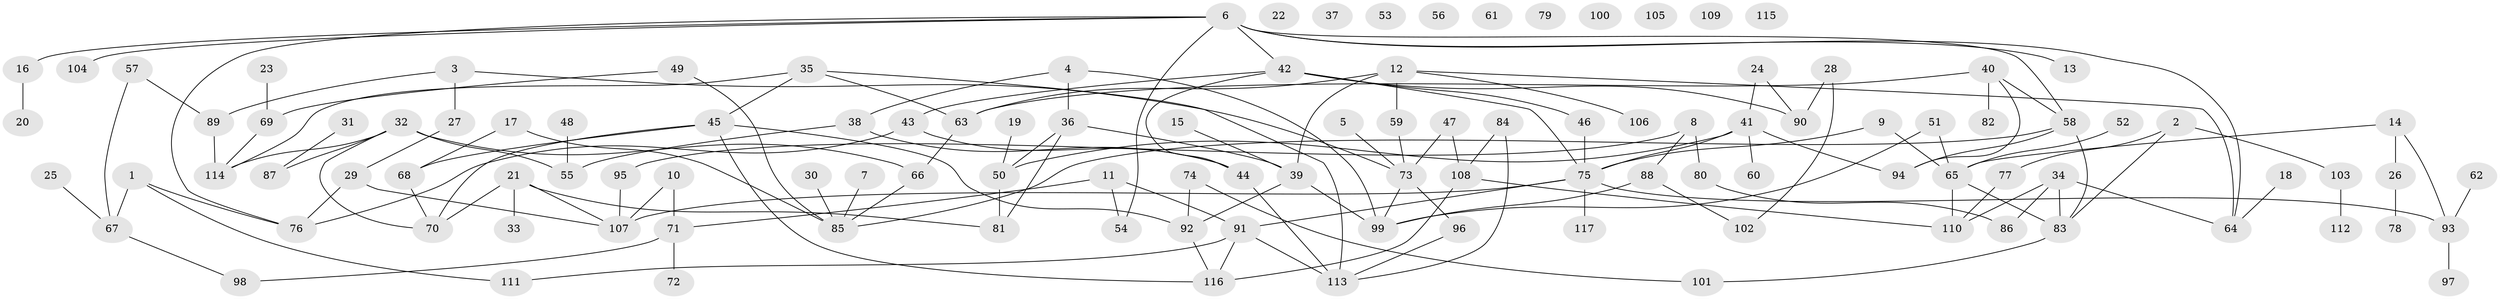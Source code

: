 // Generated by graph-tools (version 1.1) at 2025/33/03/09/25 02:33:25]
// undirected, 117 vertices, 154 edges
graph export_dot {
graph [start="1"]
  node [color=gray90,style=filled];
  1;
  2;
  3;
  4;
  5;
  6;
  7;
  8;
  9;
  10;
  11;
  12;
  13;
  14;
  15;
  16;
  17;
  18;
  19;
  20;
  21;
  22;
  23;
  24;
  25;
  26;
  27;
  28;
  29;
  30;
  31;
  32;
  33;
  34;
  35;
  36;
  37;
  38;
  39;
  40;
  41;
  42;
  43;
  44;
  45;
  46;
  47;
  48;
  49;
  50;
  51;
  52;
  53;
  54;
  55;
  56;
  57;
  58;
  59;
  60;
  61;
  62;
  63;
  64;
  65;
  66;
  67;
  68;
  69;
  70;
  71;
  72;
  73;
  74;
  75;
  76;
  77;
  78;
  79;
  80;
  81;
  82;
  83;
  84;
  85;
  86;
  87;
  88;
  89;
  90;
  91;
  92;
  93;
  94;
  95;
  96;
  97;
  98;
  99;
  100;
  101;
  102;
  103;
  104;
  105;
  106;
  107;
  108;
  109;
  110;
  111;
  112;
  113;
  114;
  115;
  116;
  117;
  1 -- 67;
  1 -- 76;
  1 -- 111;
  2 -- 77;
  2 -- 83;
  2 -- 103;
  3 -- 27;
  3 -- 73;
  3 -- 89;
  4 -- 36;
  4 -- 38;
  4 -- 99;
  5 -- 73;
  6 -- 13;
  6 -- 16;
  6 -- 42;
  6 -- 54;
  6 -- 58;
  6 -- 64;
  6 -- 76;
  6 -- 104;
  7 -- 85;
  8 -- 80;
  8 -- 88;
  8 -- 95;
  9 -- 65;
  9 -- 75;
  10 -- 71;
  10 -- 107;
  11 -- 54;
  11 -- 71;
  11 -- 91;
  12 -- 39;
  12 -- 59;
  12 -- 63;
  12 -- 64;
  12 -- 106;
  14 -- 26;
  14 -- 65;
  14 -- 93;
  15 -- 39;
  16 -- 20;
  17 -- 68;
  17 -- 85;
  18 -- 64;
  19 -- 50;
  21 -- 33;
  21 -- 70;
  21 -- 81;
  21 -- 107;
  23 -- 69;
  24 -- 41;
  24 -- 90;
  25 -- 67;
  26 -- 78;
  27 -- 29;
  28 -- 90;
  28 -- 102;
  29 -- 76;
  29 -- 107;
  30 -- 85;
  31 -- 87;
  32 -- 55;
  32 -- 66;
  32 -- 70;
  32 -- 87;
  32 -- 114;
  34 -- 64;
  34 -- 83;
  34 -- 86;
  34 -- 110;
  35 -- 45;
  35 -- 63;
  35 -- 113;
  35 -- 114;
  36 -- 39;
  36 -- 50;
  36 -- 81;
  38 -- 44;
  38 -- 55;
  39 -- 92;
  39 -- 99;
  40 -- 58;
  40 -- 63;
  40 -- 82;
  40 -- 94;
  41 -- 50;
  41 -- 60;
  41 -- 75;
  41 -- 94;
  42 -- 43;
  42 -- 44;
  42 -- 46;
  42 -- 75;
  42 -- 90;
  43 -- 44;
  43 -- 76;
  44 -- 113;
  45 -- 68;
  45 -- 70;
  45 -- 92;
  45 -- 116;
  46 -- 75;
  47 -- 73;
  47 -- 108;
  48 -- 55;
  49 -- 69;
  49 -- 85;
  50 -- 81;
  51 -- 65;
  51 -- 99;
  52 -- 65;
  57 -- 67;
  57 -- 89;
  58 -- 83;
  58 -- 85;
  58 -- 94;
  59 -- 73;
  62 -- 93;
  63 -- 66;
  65 -- 83;
  65 -- 110;
  66 -- 85;
  67 -- 98;
  68 -- 70;
  69 -- 114;
  71 -- 72;
  71 -- 98;
  73 -- 96;
  73 -- 99;
  74 -- 92;
  74 -- 101;
  75 -- 91;
  75 -- 93;
  75 -- 107;
  75 -- 117;
  77 -- 110;
  80 -- 86;
  83 -- 101;
  84 -- 108;
  84 -- 113;
  88 -- 99;
  88 -- 102;
  89 -- 114;
  91 -- 111;
  91 -- 113;
  91 -- 116;
  92 -- 116;
  93 -- 97;
  95 -- 107;
  96 -- 113;
  103 -- 112;
  108 -- 110;
  108 -- 116;
}
